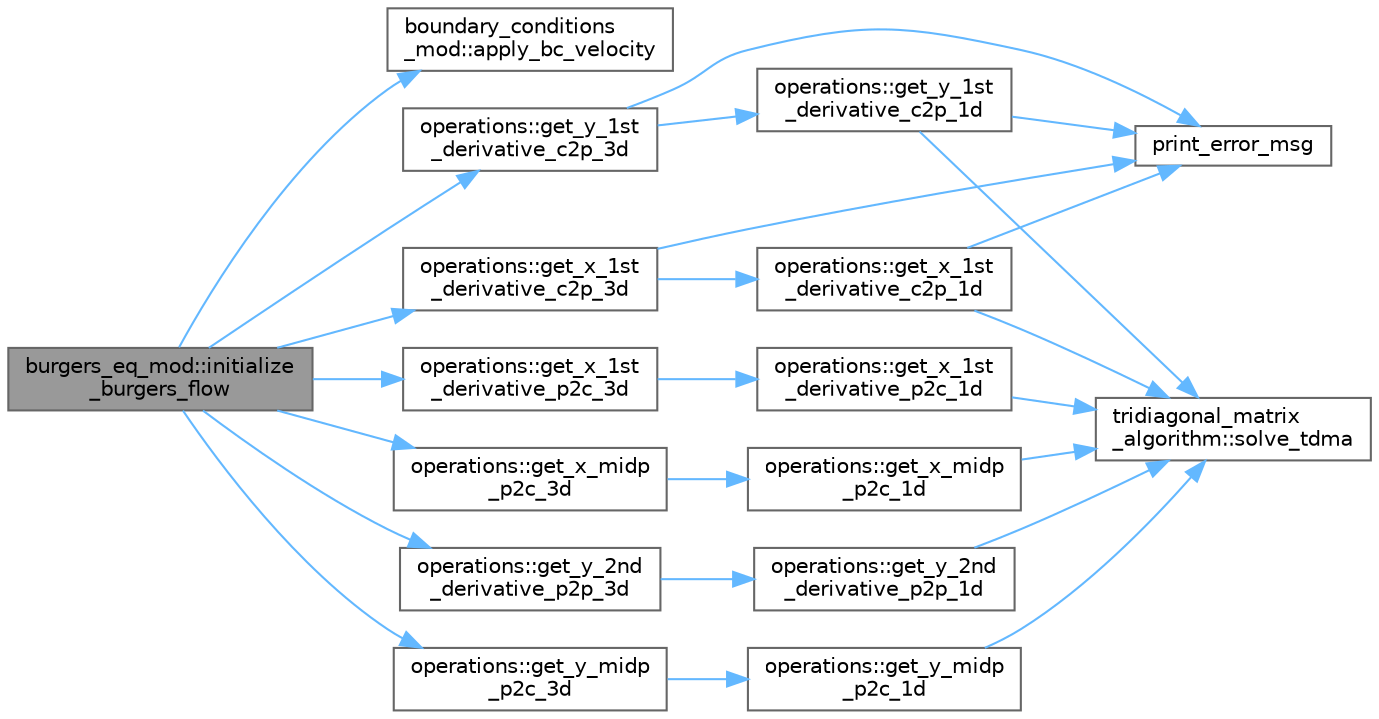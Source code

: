 digraph "burgers_eq_mod::initialize_burgers_flow"
{
 // LATEX_PDF_SIZE
  bgcolor="transparent";
  edge [fontname=Helvetica,fontsize=10,labelfontname=Helvetica,labelfontsize=10];
  node [fontname=Helvetica,fontsize=10,shape=box,height=0.2,width=0.4];
  rankdir="LR";
  Node1 [label="burgers_eq_mod::initialize\l_burgers_flow",height=0.2,width=0.4,color="gray40", fillcolor="grey60", style="filled", fontcolor="black",tooltip=" "];
  Node1 -> Node2 [color="steelblue1",style="solid"];
  Node2 [label="boundary_conditions\l_mod::apply_bc_velocity",height=0.2,width=0.4,color="grey40", fillcolor="white", style="filled",URL="$namespaceboundary__conditions__mod.html#ad291e6d494ac82555b41ee6a94128695",tooltip="Apply b.c. conditions."];
  Node1 -> Node3 [color="steelblue1",style="solid"];
  Node3 [label="operations::get_x_1st\l_derivative_c2p_3d",height=0.2,width=0.4,color="grey40", fillcolor="white", style="filled",URL="$namespaceoperations.html#a00cbebf0daa3ff5de6adb855b1da02e3",tooltip=" "];
  Node3 -> Node4 [color="steelblue1",style="solid"];
  Node4 [label="operations::get_x_1st\l_derivative_c2p_1d",height=0.2,width=0.4,color="grey40", fillcolor="white", style="filled",URL="$namespaceoperations.html#a13f3eb2e0f587142b4d8ffb053aa246b",tooltip=" "];
  Node4 -> Node5 [color="steelblue1",style="solid"];
  Node5 [label="print_error_msg",height=0.2,width=0.4,color="grey40", fillcolor="white", style="filled",URL="$tools__general_8f90.html#a99e79ea9891259e1ad1e4040b19d13b9",tooltip=" "];
  Node4 -> Node6 [color="steelblue1",style="solid"];
  Node6 [label="tridiagonal_matrix\l_algorithm::solve_tdma",height=0.2,width=0.4,color="grey40", fillcolor="white", style="filled",URL="$namespacetridiagonal__matrix__algorithm.html#a958fe2ad02ca627f96f0739fd3bb57bf",tooltip=" "];
  Node3 -> Node5 [color="steelblue1",style="solid"];
  Node1 -> Node7 [color="steelblue1",style="solid"];
  Node7 [label="operations::get_x_1st\l_derivative_p2c_3d",height=0.2,width=0.4,color="grey40", fillcolor="white", style="filled",URL="$namespaceoperations.html#a8cde66f69aad7513a9b6ecbe854fe1cd",tooltip=" "];
  Node7 -> Node8 [color="steelblue1",style="solid"];
  Node8 [label="operations::get_x_1st\l_derivative_p2c_1d",height=0.2,width=0.4,color="grey40", fillcolor="white", style="filled",URL="$namespaceoperations.html#aa693dcba0c13c04f49c57823596e63f7",tooltip=" "];
  Node8 -> Node6 [color="steelblue1",style="solid"];
  Node1 -> Node9 [color="steelblue1",style="solid"];
  Node9 [label="operations::get_x_midp\l_p2c_3d",height=0.2,width=0.4,color="grey40", fillcolor="white", style="filled",URL="$namespaceoperations.html#a5af44caf24e1731134f6472dca2ecce3",tooltip=" "];
  Node9 -> Node10 [color="steelblue1",style="solid"];
  Node10 [label="operations::get_x_midp\l_p2c_1d",height=0.2,width=0.4,color="grey40", fillcolor="white", style="filled",URL="$namespaceoperations.html#a4d397ee0412bb3d2877781f5a96aafbe",tooltip=" "];
  Node10 -> Node6 [color="steelblue1",style="solid"];
  Node1 -> Node11 [color="steelblue1",style="solid"];
  Node11 [label="operations::get_y_1st\l_derivative_c2p_3d",height=0.2,width=0.4,color="grey40", fillcolor="white", style="filled",URL="$namespaceoperations.html#aa3ba188a9816a9fc0108aa13b311c9e1",tooltip=" "];
  Node11 -> Node12 [color="steelblue1",style="solid"];
  Node12 [label="operations::get_y_1st\l_derivative_c2p_1d",height=0.2,width=0.4,color="grey40", fillcolor="white", style="filled",URL="$namespaceoperations.html#aa3fc5538479de239931628d01f575bf3",tooltip=" "];
  Node12 -> Node5 [color="steelblue1",style="solid"];
  Node12 -> Node6 [color="steelblue1",style="solid"];
  Node11 -> Node5 [color="steelblue1",style="solid"];
  Node1 -> Node13 [color="steelblue1",style="solid"];
  Node13 [label="operations::get_y_2nd\l_derivative_p2p_3d",height=0.2,width=0.4,color="grey40", fillcolor="white", style="filled",URL="$namespaceoperations.html#ac9ca447615387fc1b95407c3f7211fed",tooltip=" "];
  Node13 -> Node14 [color="steelblue1",style="solid"];
  Node14 [label="operations::get_y_2nd\l_derivative_p2p_1d",height=0.2,width=0.4,color="grey40", fillcolor="white", style="filled",URL="$namespaceoperations.html#a98405b14edeb63c949a3e6e3a451bee3",tooltip=" "];
  Node14 -> Node6 [color="steelblue1",style="solid"];
  Node1 -> Node15 [color="steelblue1",style="solid"];
  Node15 [label="operations::get_y_midp\l_p2c_3d",height=0.2,width=0.4,color="grey40", fillcolor="white", style="filled",URL="$namespaceoperations.html#adce884cccaf5645034adb77d34604f4a",tooltip=" "];
  Node15 -> Node16 [color="steelblue1",style="solid"];
  Node16 [label="operations::get_y_midp\l_p2c_1d",height=0.2,width=0.4,color="grey40", fillcolor="white", style="filled",URL="$namespaceoperations.html#a4e880cc8ee4132bf8d3d684939ccdd0a",tooltip=" "];
  Node16 -> Node6 [color="steelblue1",style="solid"];
}
